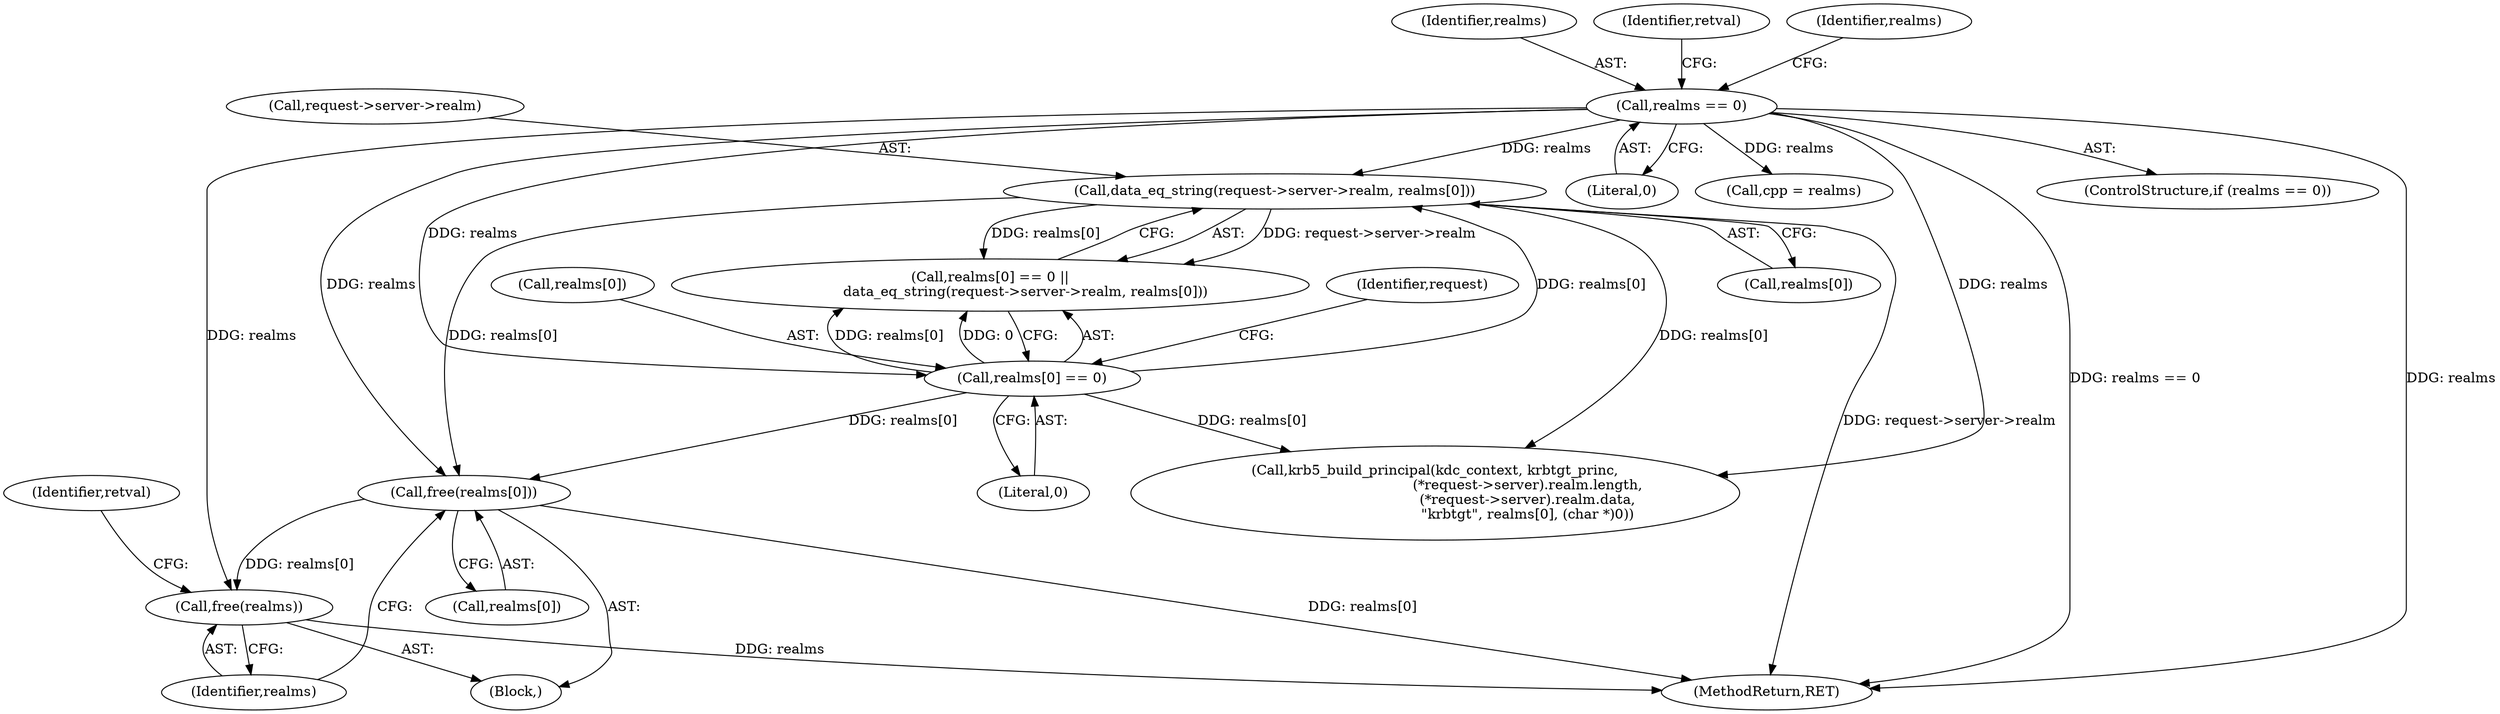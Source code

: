 digraph "0_krb5_8ee70ec63931d1e38567905387ab9b1d45734d81@API" {
"1000354" [label="(Call,free(realms[0]))"];
"1000329" [label="(Call,realms == 0)"];
"1000344" [label="(Call,data_eq_string(request->server->realm, realms[0]))"];
"1000339" [label="(Call,realms[0] == 0)"];
"1000358" [label="(Call,free(realms))"];
"1000355" [label="(Call,realms[0])"];
"1000330" [label="(Identifier,realms)"];
"1000345" [label="(Call,request->server->realm)"];
"1000334" [label="(Identifier,retval)"];
"1000331" [label="(Literal,0)"];
"1000340" [label="(Call,realms[0])"];
"1000353" [label="(Block,)"];
"1000359" [label="(Identifier,realms)"];
"1000354" [label="(Call,free(realms[0]))"];
"1000393" [label="(Call,cpp = realms)"];
"1000341" [label="(Identifier,realms)"];
"1000344" [label="(Call,data_eq_string(request->server->realm, realms[0]))"];
"1000347" [label="(Identifier,request)"];
"1000329" [label="(Call,realms == 0)"];
"1000350" [label="(Call,realms[0])"];
"1000338" [label="(Call,realms[0] == 0 ||\n                data_eq_string(request->server->realm, realms[0]))"];
"1000358" [label="(Call,free(realms))"];
"1000408" [label="(MethodReturn,RET)"];
"1000343" [label="(Literal,0)"];
"1000361" [label="(Identifier,retval)"];
"1000339" [label="(Call,realms[0] == 0)"];
"1000328" [label="(ControlStructure,if (realms == 0))"];
"1000366" [label="(Call,krb5_build_principal(kdc_context, krbtgt_princ,\n                                          (*request->server).realm.length,\n                                          (*request->server).realm.data,\n                                          \"krbtgt\", realms[0], (char *)0))"];
"1000354" -> "1000353"  [label="AST: "];
"1000354" -> "1000355"  [label="CFG: "];
"1000355" -> "1000354"  [label="AST: "];
"1000359" -> "1000354"  [label="CFG: "];
"1000354" -> "1000408"  [label="DDG: realms[0]"];
"1000329" -> "1000354"  [label="DDG: realms"];
"1000344" -> "1000354"  [label="DDG: realms[0]"];
"1000339" -> "1000354"  [label="DDG: realms[0]"];
"1000354" -> "1000358"  [label="DDG: realms[0]"];
"1000329" -> "1000328"  [label="AST: "];
"1000329" -> "1000331"  [label="CFG: "];
"1000330" -> "1000329"  [label="AST: "];
"1000331" -> "1000329"  [label="AST: "];
"1000334" -> "1000329"  [label="CFG: "];
"1000341" -> "1000329"  [label="CFG: "];
"1000329" -> "1000408"  [label="DDG: realms == 0"];
"1000329" -> "1000408"  [label="DDG: realms"];
"1000329" -> "1000339"  [label="DDG: realms"];
"1000329" -> "1000344"  [label="DDG: realms"];
"1000329" -> "1000358"  [label="DDG: realms"];
"1000329" -> "1000366"  [label="DDG: realms"];
"1000329" -> "1000393"  [label="DDG: realms"];
"1000344" -> "1000338"  [label="AST: "];
"1000344" -> "1000350"  [label="CFG: "];
"1000345" -> "1000344"  [label="AST: "];
"1000350" -> "1000344"  [label="AST: "];
"1000338" -> "1000344"  [label="CFG: "];
"1000344" -> "1000408"  [label="DDG: request->server->realm"];
"1000344" -> "1000338"  [label="DDG: request->server->realm"];
"1000344" -> "1000338"  [label="DDG: realms[0]"];
"1000339" -> "1000344"  [label="DDG: realms[0]"];
"1000344" -> "1000366"  [label="DDG: realms[0]"];
"1000339" -> "1000338"  [label="AST: "];
"1000339" -> "1000343"  [label="CFG: "];
"1000340" -> "1000339"  [label="AST: "];
"1000343" -> "1000339"  [label="AST: "];
"1000347" -> "1000339"  [label="CFG: "];
"1000338" -> "1000339"  [label="CFG: "];
"1000339" -> "1000338"  [label="DDG: realms[0]"];
"1000339" -> "1000338"  [label="DDG: 0"];
"1000339" -> "1000366"  [label="DDG: realms[0]"];
"1000358" -> "1000353"  [label="AST: "];
"1000358" -> "1000359"  [label="CFG: "];
"1000359" -> "1000358"  [label="AST: "];
"1000361" -> "1000358"  [label="CFG: "];
"1000358" -> "1000408"  [label="DDG: realms"];
}
